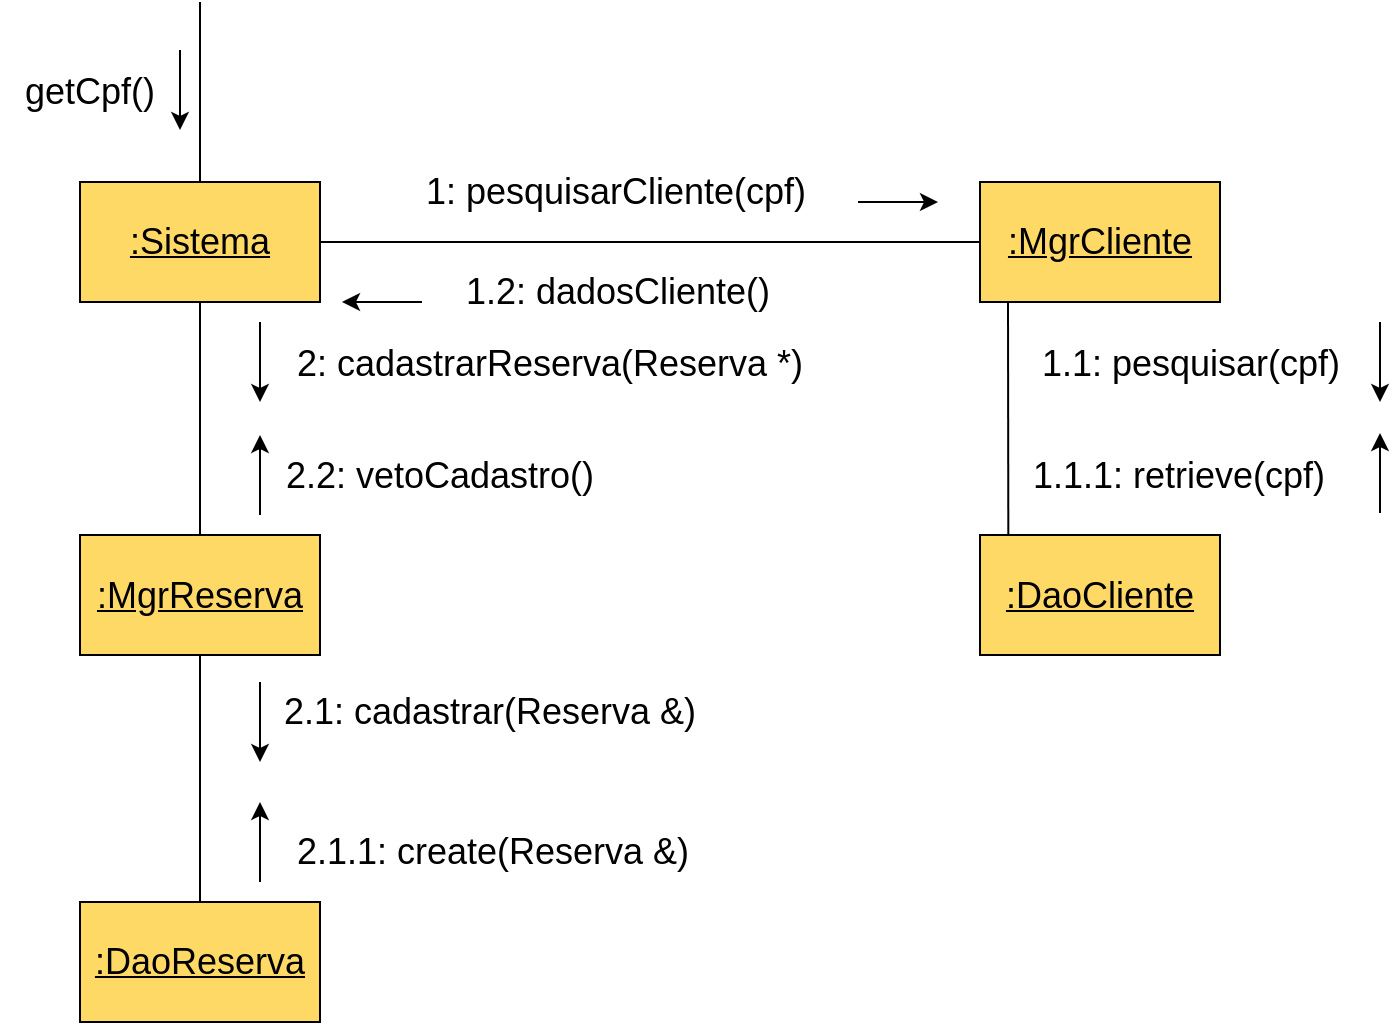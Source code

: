 <mxfile version="20.0.1" type="github">
  <diagram id="ZzfmP2RD6eanzWZvCcLj" name="Page-1">
    <mxGraphModel dx="1422" dy="636" grid="1" gridSize="10" guides="1" tooltips="1" connect="1" arrows="1" fold="1" page="1" pageScale="1" pageWidth="827" pageHeight="1169" math="0" shadow="0">
      <root>
        <mxCell id="0" />
        <mxCell id="1" parent="0" />
        <mxCell id="ebUMO_MOzckFrmGXB2Er-1" value="&lt;font style=&quot;font-size: 18px;&quot;&gt;&lt;u&gt;:Sistema&lt;/u&gt;&lt;/font&gt;" style="rounded=0;whiteSpace=wrap;html=1;fillColor=#FFD966;" vertex="1" parent="1">
          <mxGeometry x="40" y="320" width="120" height="60" as="geometry" />
        </mxCell>
        <mxCell id="ebUMO_MOzckFrmGXB2Er-2" value="&lt;font style=&quot;font-size: 18px;&quot;&gt;&lt;u&gt;:MgrCliente&lt;/u&gt;&lt;/font&gt;" style="rounded=0;whiteSpace=wrap;html=1;fillColor=#FFD966;" vertex="1" parent="1">
          <mxGeometry x="490" y="320" width="120" height="60" as="geometry" />
        </mxCell>
        <mxCell id="ebUMO_MOzckFrmGXB2Er-3" value="&lt;font style=&quot;font-size: 18px;&quot;&gt;&lt;u&gt;:DaoCliente&lt;/u&gt;&lt;/font&gt;" style="rounded=0;whiteSpace=wrap;html=1;fillColor=#FFD966;" vertex="1" parent="1">
          <mxGeometry x="490" y="496.5" width="120" height="60" as="geometry" />
        </mxCell>
        <mxCell id="ebUMO_MOzckFrmGXB2Er-4" value="" style="endArrow=none;html=1;rounded=0;fontSize=18;exitX=0.5;exitY=0;exitDx=0;exitDy=0;" edge="1" parent="1" source="ebUMO_MOzckFrmGXB2Er-1">
          <mxGeometry width="50" height="50" relative="1" as="geometry">
            <mxPoint x="90" y="290" as="sourcePoint" />
            <mxPoint x="100" y="230" as="targetPoint" />
          </mxGeometry>
        </mxCell>
        <mxCell id="ebUMO_MOzckFrmGXB2Er-5" value="getCpf()" style="text;html=1;strokeColor=none;fillColor=none;align=center;verticalAlign=middle;whiteSpace=wrap;rounded=0;fontSize=18;" vertex="1" parent="1">
          <mxGeometry y="260" width="90" height="30" as="geometry" />
        </mxCell>
        <mxCell id="ebUMO_MOzckFrmGXB2Er-6" value="" style="endArrow=none;html=1;rounded=0;fontSize=18;exitX=1;exitY=0.5;exitDx=0;exitDy=0;entryX=0;entryY=0.5;entryDx=0;entryDy=0;" edge="1" parent="1" source="ebUMO_MOzckFrmGXB2Er-1" target="ebUMO_MOzckFrmGXB2Er-2">
          <mxGeometry width="50" height="50" relative="1" as="geometry">
            <mxPoint x="300" y="380" as="sourcePoint" />
            <mxPoint x="300" y="290" as="targetPoint" />
          </mxGeometry>
        </mxCell>
        <mxCell id="ebUMO_MOzckFrmGXB2Er-7" value="" style="endArrow=none;html=1;rounded=0;fontSize=18;entryX=0.118;entryY=-0.002;entryDx=0;entryDy=0;entryPerimeter=0;" edge="1" parent="1" target="ebUMO_MOzckFrmGXB2Er-3">
          <mxGeometry width="50" height="50" relative="1" as="geometry">
            <mxPoint x="504" y="380" as="sourcePoint" />
            <mxPoint x="530" y="670" as="targetPoint" />
          </mxGeometry>
        </mxCell>
        <mxCell id="ebUMO_MOzckFrmGXB2Er-8" value="2: cadastrarReserva(Reserva *)" style="text;html=1;strokeColor=none;fillColor=none;align=center;verticalAlign=middle;whiteSpace=wrap;rounded=0;fontSize=18;" vertex="1" parent="1">
          <mxGeometry x="140" y="396" width="270" height="30" as="geometry" />
        </mxCell>
        <mxCell id="ebUMO_MOzckFrmGXB2Er-9" value="1.1: pesquisar(cpf)" style="text;html=1;strokeColor=none;fillColor=none;align=center;verticalAlign=middle;whiteSpace=wrap;rounded=0;fontSize=18;" vertex="1" parent="1">
          <mxGeometry x="510" y="396" width="171" height="30" as="geometry" />
        </mxCell>
        <mxCell id="ebUMO_MOzckFrmGXB2Er-10" value="1.2: dadosCliente()" style="text;html=1;strokeColor=none;fillColor=none;align=center;verticalAlign=middle;whiteSpace=wrap;rounded=0;fontSize=18;" vertex="1" parent="1">
          <mxGeometry x="219" y="360" width="180" height="30" as="geometry" />
        </mxCell>
        <mxCell id="ebUMO_MOzckFrmGXB2Er-11" value="" style="endArrow=classic;html=1;rounded=0;fontSize=18;" edge="1" parent="1">
          <mxGeometry width="50" height="50" relative="1" as="geometry">
            <mxPoint x="90" y="254" as="sourcePoint" />
            <mxPoint x="90" y="294" as="targetPoint" />
          </mxGeometry>
        </mxCell>
        <mxCell id="ebUMO_MOzckFrmGXB2Er-12" value="" style="endArrow=classic;html=1;rounded=0;fontSize=18;" edge="1" parent="1">
          <mxGeometry width="50" height="50" relative="1" as="geometry">
            <mxPoint x="130" y="390" as="sourcePoint" />
            <mxPoint x="130" y="430" as="targetPoint" />
          </mxGeometry>
        </mxCell>
        <mxCell id="ebUMO_MOzckFrmGXB2Er-13" value="" style="endArrow=none;html=1;rounded=0;fontSize=18;startArrow=classic;startFill=1;endFill=0;" edge="1" parent="1">
          <mxGeometry width="50" height="50" relative="1" as="geometry">
            <mxPoint x="171" y="380" as="sourcePoint" />
            <mxPoint x="211" y="380" as="targetPoint" />
          </mxGeometry>
        </mxCell>
        <mxCell id="ebUMO_MOzckFrmGXB2Er-14" value="" style="endArrow=classic;html=1;rounded=0;fontSize=18;" edge="1" parent="1">
          <mxGeometry width="50" height="50" relative="1" as="geometry">
            <mxPoint x="690" y="390" as="sourcePoint" />
            <mxPoint x="690" y="430" as="targetPoint" />
          </mxGeometry>
        </mxCell>
        <mxCell id="ebUMO_MOzckFrmGXB2Er-15" value="" style="endArrow=none;html=1;rounded=0;fontSize=18;startArrow=classic;startFill=1;endFill=0;" edge="1" parent="1">
          <mxGeometry width="50" height="50" relative="1" as="geometry">
            <mxPoint x="690" y="445.5" as="sourcePoint" />
            <mxPoint x="690" y="485.5" as="targetPoint" />
          </mxGeometry>
        </mxCell>
        <mxCell id="ebUMO_MOzckFrmGXB2Er-16" value="1: pesquisarCliente(cpf)" style="text;html=1;strokeColor=none;fillColor=none;align=center;verticalAlign=middle;whiteSpace=wrap;rounded=0;fontSize=18;" vertex="1" parent="1">
          <mxGeometry x="199" y="310" width="218" height="30" as="geometry" />
        </mxCell>
        <mxCell id="ebUMO_MOzckFrmGXB2Er-17" value="" style="endArrow=classic;html=1;rounded=0;fontSize=18;" edge="1" parent="1">
          <mxGeometry width="50" height="50" relative="1" as="geometry">
            <mxPoint x="429" y="330" as="sourcePoint" />
            <mxPoint x="469" y="330" as="targetPoint" />
          </mxGeometry>
        </mxCell>
        <mxCell id="ebUMO_MOzckFrmGXB2Er-18" value="2.1: cadastrar(Reserva &amp;amp;)" style="text;html=1;strokeColor=none;fillColor=none;align=center;verticalAlign=middle;whiteSpace=wrap;rounded=0;fontSize=18;" vertex="1" parent="1">
          <mxGeometry x="140" y="570" width="210" height="30" as="geometry" />
        </mxCell>
        <mxCell id="ebUMO_MOzckFrmGXB2Er-19" value="" style="endArrow=classic;html=1;rounded=0;fontSize=18;" edge="1" parent="1">
          <mxGeometry width="50" height="50" relative="1" as="geometry">
            <mxPoint x="130" y="570" as="sourcePoint" />
            <mxPoint x="130" y="610" as="targetPoint" />
          </mxGeometry>
        </mxCell>
        <mxCell id="ebUMO_MOzckFrmGXB2Er-20" value="2.1.1: create(Reserva &amp;amp;)" style="text;html=1;strokeColor=none;fillColor=none;align=center;verticalAlign=middle;whiteSpace=wrap;rounded=0;fontSize=18;" vertex="1" parent="1">
          <mxGeometry x="140" y="640" width="212.62" height="30" as="geometry" />
        </mxCell>
        <mxCell id="ebUMO_MOzckFrmGXB2Er-21" value="" style="endArrow=none;html=1;rounded=0;fontSize=18;startArrow=classic;startFill=1;endFill=0;" edge="1" parent="1">
          <mxGeometry width="50" height="50" relative="1" as="geometry">
            <mxPoint x="130" y="630" as="sourcePoint" />
            <mxPoint x="130" y="670" as="targetPoint" />
          </mxGeometry>
        </mxCell>
        <mxCell id="ebUMO_MOzckFrmGXB2Er-22" value="1.1.1: retrieve(cpf)" style="text;html=1;strokeColor=none;fillColor=none;align=center;verticalAlign=middle;whiteSpace=wrap;rounded=0;fontSize=18;" vertex="1" parent="1">
          <mxGeometry x="510" y="451.5" width="159" height="30" as="geometry" />
        </mxCell>
        <mxCell id="ebUMO_MOzckFrmGXB2Er-23" value="&lt;font style=&quot;font-size: 18px;&quot;&gt;&lt;u&gt;:MgrReserva&lt;/u&gt;&lt;/font&gt;" style="rounded=0;whiteSpace=wrap;html=1;fillColor=#FFD966;" vertex="1" parent="1">
          <mxGeometry x="40" y="496.5" width="120" height="60" as="geometry" />
        </mxCell>
        <mxCell id="ebUMO_MOzckFrmGXB2Er-24" value="&lt;font style=&quot;font-size: 18px;&quot;&gt;&lt;u&gt;:DaoReserva&lt;/u&gt;&lt;/font&gt;" style="rounded=0;whiteSpace=wrap;html=1;fillColor=#FFD966;" vertex="1" parent="1">
          <mxGeometry x="40" y="680" width="120" height="60" as="geometry" />
        </mxCell>
        <mxCell id="ebUMO_MOzckFrmGXB2Er-25" value="" style="endArrow=none;html=1;rounded=0;fontSize=18;exitX=0.5;exitY=1;exitDx=0;exitDy=0;entryX=0.5;entryY=0;entryDx=0;entryDy=0;" edge="1" parent="1" source="ebUMO_MOzckFrmGXB2Er-1" target="ebUMO_MOzckFrmGXB2Er-23">
          <mxGeometry width="50" height="50" relative="1" as="geometry">
            <mxPoint x="10" y="720" as="sourcePoint" />
            <mxPoint x="100" y="540" as="targetPoint" />
          </mxGeometry>
        </mxCell>
        <mxCell id="ebUMO_MOzckFrmGXB2Er-26" value="" style="endArrow=none;html=1;rounded=0;fontSize=18;exitX=0.5;exitY=1;exitDx=0;exitDy=0;entryX=0.5;entryY=0;entryDx=0;entryDy=0;" edge="1" parent="1" source="ebUMO_MOzckFrmGXB2Er-23" target="ebUMO_MOzckFrmGXB2Er-24">
          <mxGeometry width="50" height="50" relative="1" as="geometry">
            <mxPoint x="100" y="570" as="sourcePoint" />
            <mxPoint x="100" y="686.5" as="targetPoint" />
          </mxGeometry>
        </mxCell>
        <mxCell id="ebUMO_MOzckFrmGXB2Er-27" value="2.2: vetoCadastro()" style="text;html=1;strokeColor=none;fillColor=none;align=center;verticalAlign=middle;whiteSpace=wrap;rounded=0;fontSize=18;" vertex="1" parent="1">
          <mxGeometry x="140" y="451.5" width="160" height="30" as="geometry" />
        </mxCell>
        <mxCell id="ebUMO_MOzckFrmGXB2Er-28" value="" style="endArrow=none;html=1;rounded=0;fontSize=18;startArrow=classic;startFill=1;endFill=0;" edge="1" parent="1">
          <mxGeometry width="50" height="50" relative="1" as="geometry">
            <mxPoint x="130" y="446.5" as="sourcePoint" />
            <mxPoint x="130" y="486.5" as="targetPoint" />
          </mxGeometry>
        </mxCell>
      </root>
    </mxGraphModel>
  </diagram>
</mxfile>

